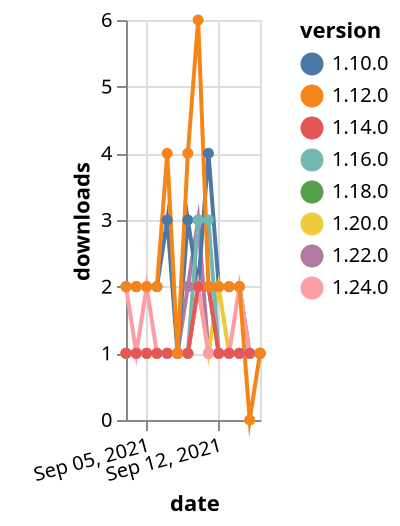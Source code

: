 {"$schema": "https://vega.github.io/schema/vega-lite/v5.json", "description": "A simple bar chart with embedded data.", "data": {"values": [{"date": "2021-09-03", "total": 186, "delta": 1, "version": "1.18.0"}, {"date": "2021-09-04", "total": 187, "delta": 1, "version": "1.18.0"}, {"date": "2021-09-05", "total": 188, "delta": 1, "version": "1.18.0"}, {"date": "2021-09-06", "total": 189, "delta": 1, "version": "1.18.0"}, {"date": "2021-09-07", "total": 190, "delta": 1, "version": "1.18.0"}, {"date": "2021-09-08", "total": 191, "delta": 1, "version": "1.18.0"}, {"date": "2021-09-09", "total": 192, "delta": 1, "version": "1.18.0"}, {"date": "2021-09-10", "total": 194, "delta": 2, "version": "1.18.0"}, {"date": "2021-09-11", "total": 196, "delta": 2, "version": "1.18.0"}, {"date": "2021-09-12", "total": 197, "delta": 1, "version": "1.18.0"}, {"date": "2021-09-13", "total": 198, "delta": 1, "version": "1.18.0"}, {"date": "2021-09-14", "total": 199, "delta": 1, "version": "1.18.0"}, {"date": "2021-09-15", "total": 200, "delta": 1, "version": "1.18.0"}, {"date": "2021-09-16", "total": 201, "delta": 1, "version": "1.18.0"}, {"date": "2021-09-03", "total": 189, "delta": 1, "version": "1.22.0"}, {"date": "2021-09-04", "total": 190, "delta": 1, "version": "1.22.0"}, {"date": "2021-09-05", "total": 191, "delta": 1, "version": "1.22.0"}, {"date": "2021-09-06", "total": 192, "delta": 1, "version": "1.22.0"}, {"date": "2021-09-07", "total": 193, "delta": 1, "version": "1.22.0"}, {"date": "2021-09-08", "total": 194, "delta": 1, "version": "1.22.0"}, {"date": "2021-09-09", "total": 196, "delta": 2, "version": "1.22.0"}, {"date": "2021-09-10", "total": 199, "delta": 3, "version": "1.22.0"}, {"date": "2021-09-11", "total": 200, "delta": 1, "version": "1.22.0"}, {"date": "2021-09-12", "total": 201, "delta": 1, "version": "1.22.0"}, {"date": "2021-09-13", "total": 202, "delta": 1, "version": "1.22.0"}, {"date": "2021-09-14", "total": 203, "delta": 1, "version": "1.22.0"}, {"date": "2021-09-15", "total": 204, "delta": 1, "version": "1.22.0"}, {"date": "2021-09-16", "total": 205, "delta": 1, "version": "1.22.0"}, {"date": "2021-09-03", "total": 2325, "delta": 2, "version": "1.10.0"}, {"date": "2021-09-04", "total": 2327, "delta": 2, "version": "1.10.0"}, {"date": "2021-09-05", "total": 2329, "delta": 2, "version": "1.10.0"}, {"date": "2021-09-06", "total": 2331, "delta": 2, "version": "1.10.0"}, {"date": "2021-09-07", "total": 2334, "delta": 3, "version": "1.10.0"}, {"date": "2021-09-08", "total": 2335, "delta": 1, "version": "1.10.0"}, {"date": "2021-09-09", "total": 2338, "delta": 3, "version": "1.10.0"}, {"date": "2021-09-10", "total": 2340, "delta": 2, "version": "1.10.0"}, {"date": "2021-09-11", "total": 2344, "delta": 4, "version": "1.10.0"}, {"date": "2021-09-12", "total": 2346, "delta": 2, "version": "1.10.0"}, {"date": "2021-09-13", "total": 2348, "delta": 2, "version": "1.10.0"}, {"date": "2021-09-14", "total": 2350, "delta": 2, "version": "1.10.0"}, {"date": "2021-09-15", "total": 2351, "delta": 1, "version": "1.10.0"}, {"date": "2021-09-16", "total": 2352, "delta": 1, "version": "1.10.0"}, {"date": "2021-09-03", "total": 161, "delta": 1, "version": "1.20.0"}, {"date": "2021-09-04", "total": 162, "delta": 1, "version": "1.20.0"}, {"date": "2021-09-05", "total": 163, "delta": 1, "version": "1.20.0"}, {"date": "2021-09-06", "total": 164, "delta": 1, "version": "1.20.0"}, {"date": "2021-09-07", "total": 165, "delta": 1, "version": "1.20.0"}, {"date": "2021-09-08", "total": 166, "delta": 1, "version": "1.20.0"}, {"date": "2021-09-09", "total": 167, "delta": 1, "version": "1.20.0"}, {"date": "2021-09-10", "total": 169, "delta": 2, "version": "1.20.0"}, {"date": "2021-09-11", "total": 170, "delta": 1, "version": "1.20.0"}, {"date": "2021-09-12", "total": 172, "delta": 2, "version": "1.20.0"}, {"date": "2021-09-13", "total": 173, "delta": 1, "version": "1.20.0"}, {"date": "2021-09-14", "total": 174, "delta": 1, "version": "1.20.0"}, {"date": "2021-09-15", "total": 175, "delta": 1, "version": "1.20.0"}, {"date": "2021-09-16", "total": 176, "delta": 1, "version": "1.20.0"}, {"date": "2021-09-03", "total": 332, "delta": 1, "version": "1.16.0"}, {"date": "2021-09-04", "total": 333, "delta": 1, "version": "1.16.0"}, {"date": "2021-09-05", "total": 334, "delta": 1, "version": "1.16.0"}, {"date": "2021-09-06", "total": 335, "delta": 1, "version": "1.16.0"}, {"date": "2021-09-07", "total": 336, "delta": 1, "version": "1.16.0"}, {"date": "2021-09-08", "total": 337, "delta": 1, "version": "1.16.0"}, {"date": "2021-09-09", "total": 338, "delta": 1, "version": "1.16.0"}, {"date": "2021-09-10", "total": 341, "delta": 3, "version": "1.16.0"}, {"date": "2021-09-11", "total": 344, "delta": 3, "version": "1.16.0"}, {"date": "2021-09-12", "total": 345, "delta": 1, "version": "1.16.0"}, {"date": "2021-09-13", "total": 346, "delta": 1, "version": "1.16.0"}, {"date": "2021-09-14", "total": 347, "delta": 1, "version": "1.16.0"}, {"date": "2021-09-15", "total": 348, "delta": 1, "version": "1.16.0"}, {"date": "2021-09-16", "total": 349, "delta": 1, "version": "1.16.0"}, {"date": "2021-09-03", "total": 121, "delta": 2, "version": "1.24.0"}, {"date": "2021-09-04", "total": 122, "delta": 1, "version": "1.24.0"}, {"date": "2021-09-05", "total": 124, "delta": 2, "version": "1.24.0"}, {"date": "2021-09-06", "total": 125, "delta": 1, "version": "1.24.0"}, {"date": "2021-09-07", "total": 126, "delta": 1, "version": "1.24.0"}, {"date": "2021-09-08", "total": 127, "delta": 1, "version": "1.24.0"}, {"date": "2021-09-09", "total": 128, "delta": 1, "version": "1.24.0"}, {"date": "2021-09-10", "total": 130, "delta": 2, "version": "1.24.0"}, {"date": "2021-09-11", "total": 131, "delta": 1, "version": "1.24.0"}, {"date": "2021-09-12", "total": 132, "delta": 1, "version": "1.24.0"}, {"date": "2021-09-13", "total": 133, "delta": 1, "version": "1.24.0"}, {"date": "2021-09-14", "total": 135, "delta": 2, "version": "1.24.0"}, {"date": "2021-09-15", "total": 136, "delta": 1, "version": "1.24.0"}, {"date": "2021-09-16", "total": 137, "delta": 1, "version": "1.24.0"}, {"date": "2021-09-03", "total": 246, "delta": 1, "version": "1.14.0"}, {"date": "2021-09-04", "total": 247, "delta": 1, "version": "1.14.0"}, {"date": "2021-09-05", "total": 248, "delta": 1, "version": "1.14.0"}, {"date": "2021-09-06", "total": 249, "delta": 1, "version": "1.14.0"}, {"date": "2021-09-07", "total": 250, "delta": 1, "version": "1.14.0"}, {"date": "2021-09-08", "total": 251, "delta": 1, "version": "1.14.0"}, {"date": "2021-09-09", "total": 252, "delta": 1, "version": "1.14.0"}, {"date": "2021-09-10", "total": 254, "delta": 2, "version": "1.14.0"}, {"date": "2021-09-11", "total": 256, "delta": 2, "version": "1.14.0"}, {"date": "2021-09-12", "total": 257, "delta": 1, "version": "1.14.0"}, {"date": "2021-09-13", "total": 258, "delta": 1, "version": "1.14.0"}, {"date": "2021-09-14", "total": 259, "delta": 1, "version": "1.14.0"}, {"date": "2021-09-15", "total": 260, "delta": 1, "version": "1.14.0"}, {"date": "2021-09-16", "total": 261, "delta": 1, "version": "1.14.0"}, {"date": "2021-09-03", "total": 2464, "delta": 2, "version": "1.12.0"}, {"date": "2021-09-04", "total": 2466, "delta": 2, "version": "1.12.0"}, {"date": "2021-09-05", "total": 2468, "delta": 2, "version": "1.12.0"}, {"date": "2021-09-06", "total": 2470, "delta": 2, "version": "1.12.0"}, {"date": "2021-09-07", "total": 2474, "delta": 4, "version": "1.12.0"}, {"date": "2021-09-08", "total": 2475, "delta": 1, "version": "1.12.0"}, {"date": "2021-09-09", "total": 2479, "delta": 4, "version": "1.12.0"}, {"date": "2021-09-10", "total": 2485, "delta": 6, "version": "1.12.0"}, {"date": "2021-09-11", "total": 2487, "delta": 2, "version": "1.12.0"}, {"date": "2021-09-12", "total": 2489, "delta": 2, "version": "1.12.0"}, {"date": "2021-09-13", "total": 2491, "delta": 2, "version": "1.12.0"}, {"date": "2021-09-14", "total": 2493, "delta": 2, "version": "1.12.0"}, {"date": "2021-09-15", "total": 2493, "delta": 0, "version": "1.12.0"}, {"date": "2021-09-16", "total": 2494, "delta": 1, "version": "1.12.0"}]}, "width": "container", "mark": {"type": "line", "point": {"filled": true}}, "encoding": {"x": {"field": "date", "type": "temporal", "timeUnit": "yearmonthdate", "title": "date", "axis": {"labelAngle": -15}}, "y": {"field": "delta", "type": "quantitative", "title": "downloads"}, "color": {"field": "version", "type": "nominal"}, "tooltip": {"field": "delta"}}}